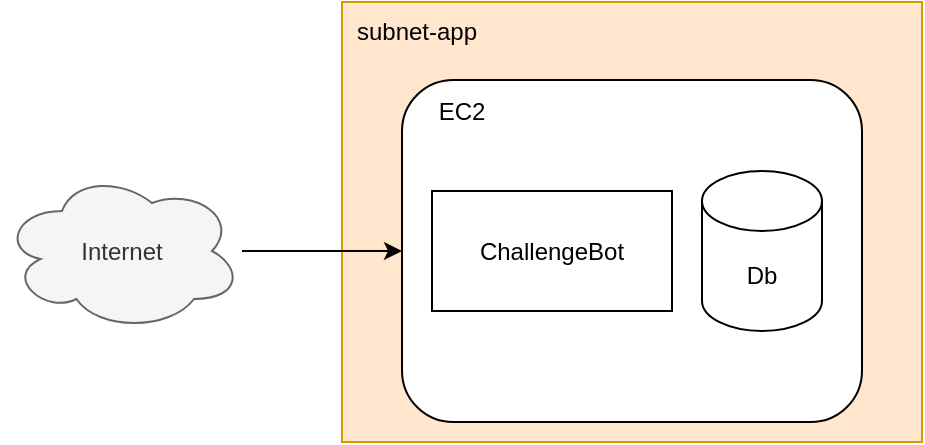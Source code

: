 <mxfile version="15.9.1" type="device"><diagram id="R3GKuH6d4Uuox-N_9e8Y" name="Page-1"><mxGraphModel dx="1350" dy="720" grid="1" gridSize="10" guides="1" tooltips="1" connect="1" arrows="1" fold="1" page="1" pageScale="1" pageWidth="850" pageHeight="1100" math="0" shadow="0"><root><mxCell id="0"/><mxCell id="1" parent="0"/><mxCell id="yKGLeU5g_ffJ-5CwtsHz-10" value="" style="rounded=0;whiteSpace=wrap;html=1;fillColor=#ffe6cc;strokeColor=#d79b00;" parent="1" vertex="1"><mxGeometry x="380" y="320" width="290" height="220" as="geometry"/></mxCell><mxCell id="yKGLeU5g_ffJ-5CwtsHz-6" value="" style="rounded=1;whiteSpace=wrap;html=1;fillColor=default;" parent="1" vertex="1"><mxGeometry x="410" y="359" width="230" height="171" as="geometry"/></mxCell><mxCell id="yKGLeU5g_ffJ-5CwtsHz-9" value="Db" style="shape=cylinder3;whiteSpace=wrap;html=1;boundedLbl=1;backgroundOutline=1;size=15;fillColor=default;" parent="1" vertex="1"><mxGeometry x="560" y="404.5" width="60" height="80" as="geometry"/></mxCell><mxCell id="yKGLeU5g_ffJ-5CwtsHz-12" value="subnet-app" style="text;html=1;strokeColor=none;fillColor=none;align=center;verticalAlign=middle;whiteSpace=wrap;rounded=0;" parent="1" vertex="1"><mxGeometry x="380" y="320" width="75" height="30" as="geometry"/></mxCell><mxCell id="yKGLeU5g_ffJ-5CwtsHz-15" style="edgeStyle=orthogonalEdgeStyle;rounded=0;orthogonalLoop=1;jettySize=auto;html=1;entryX=0;entryY=0.5;entryDx=0;entryDy=0;" parent="1" source="yKGLeU5g_ffJ-5CwtsHz-14" target="yKGLeU5g_ffJ-5CwtsHz-6" edge="1"><mxGeometry relative="1" as="geometry"/></mxCell><mxCell id="yKGLeU5g_ffJ-5CwtsHz-14" value="Internet" style="ellipse;shape=cloud;whiteSpace=wrap;html=1;fillColor=#f5f5f5;fontColor=#333333;strokeColor=#666666;" parent="1" vertex="1"><mxGeometry x="210" y="404.5" width="120" height="80" as="geometry"/></mxCell><mxCell id="C2oqMV_uRLRnJDOcYVvt-1" value="ChallengeBot" style="rounded=0;whiteSpace=wrap;html=1;" vertex="1" parent="1"><mxGeometry x="425" y="414.5" width="120" height="60" as="geometry"/></mxCell><mxCell id="C2oqMV_uRLRnJDOcYVvt-2" value="EC2" style="text;html=1;strokeColor=none;fillColor=none;align=center;verticalAlign=middle;whiteSpace=wrap;rounded=0;" vertex="1" parent="1"><mxGeometry x="410" y="360" width="60" height="30" as="geometry"/></mxCell></root></mxGraphModel></diagram></mxfile>